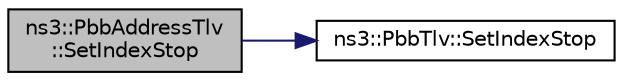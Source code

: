 digraph "ns3::PbbAddressTlv::SetIndexStop"
{
  edge [fontname="Helvetica",fontsize="10",labelfontname="Helvetica",labelfontsize="10"];
  node [fontname="Helvetica",fontsize="10",shape=record];
  rankdir="LR";
  Node1 [label="ns3::PbbAddressTlv\l::SetIndexStop",height=0.2,width=0.4,color="black", fillcolor="grey75", style="filled", fontcolor="black"];
  Node1 -> Node2 [color="midnightblue",fontsize="10",style="solid"];
  Node2 [label="ns3::PbbTlv::SetIndexStop",height=0.2,width=0.4,color="black", fillcolor="white", style="filled",URL="$db/dfb/classns3_1_1PbbTlv.html#aa1b76790c014665aa25787fa57c3e92c",tooltip="Set an index as stop point. "];
}
